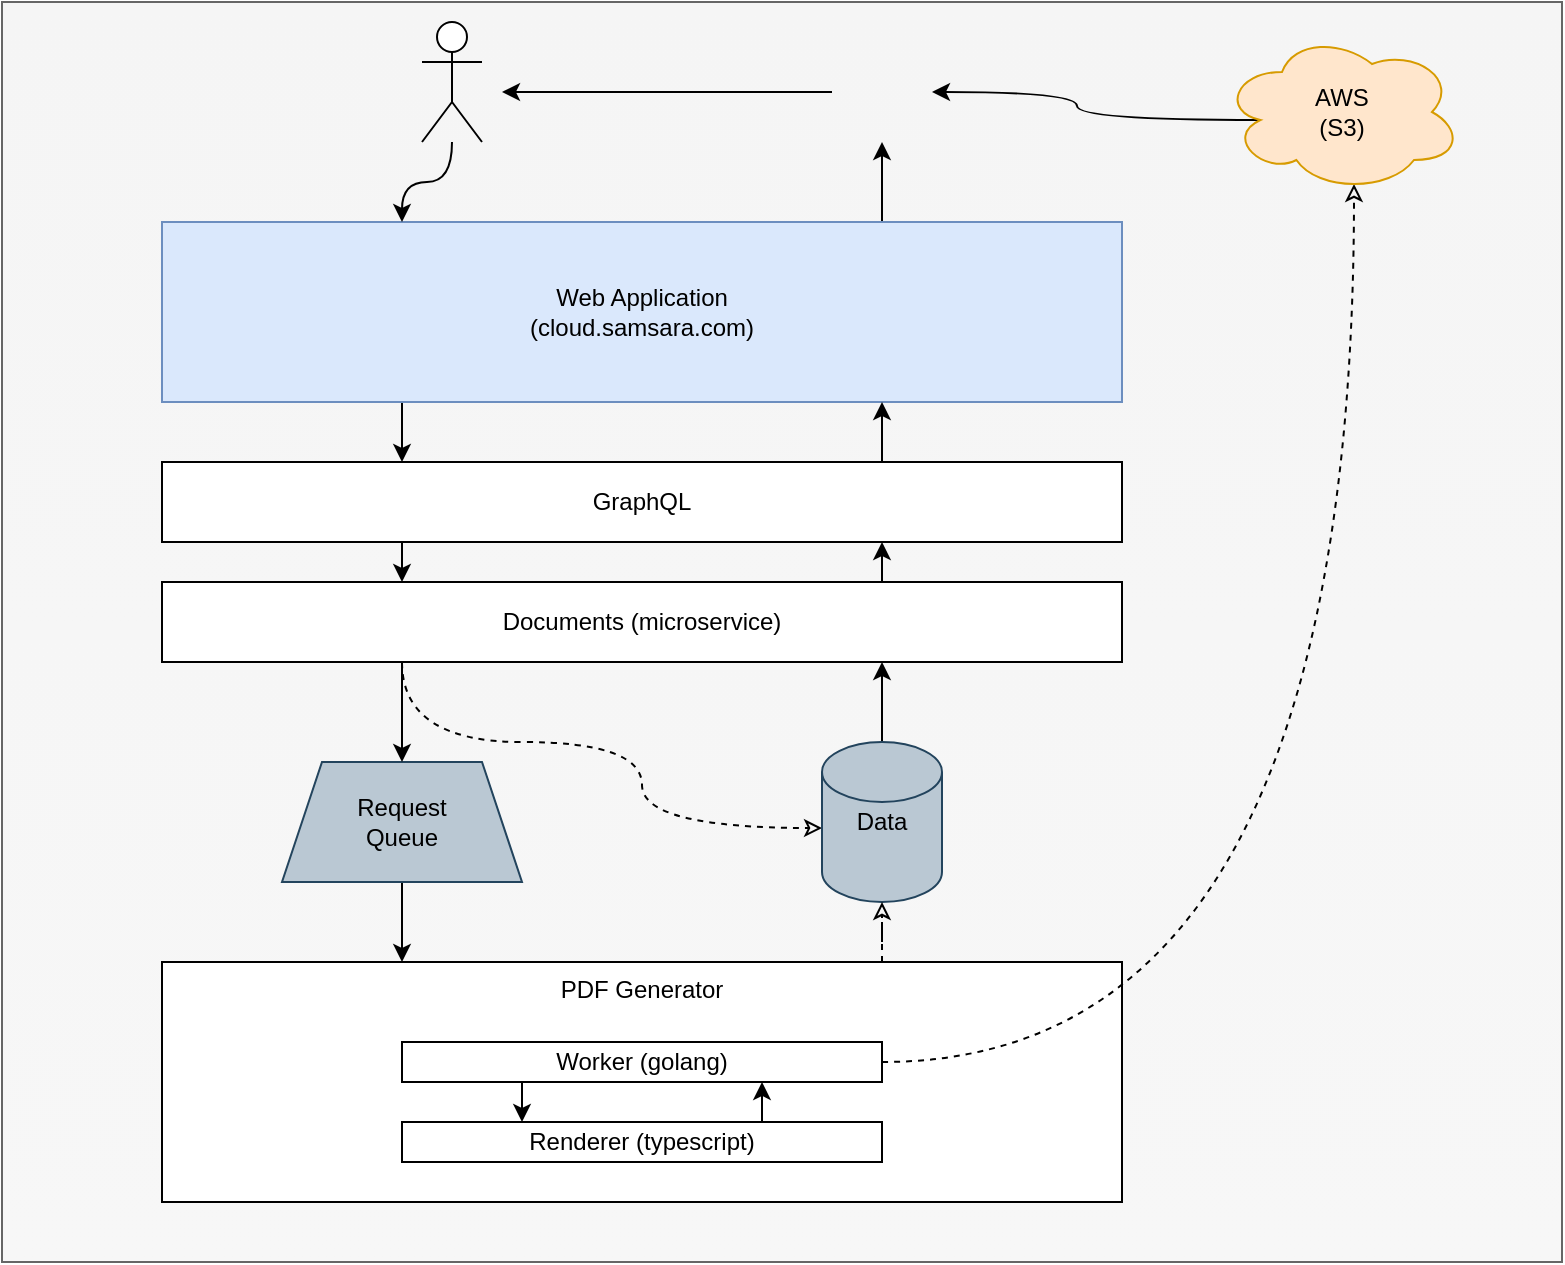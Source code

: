 <mxfile version="13.6.4" type="device"><diagram id="CqZcHtCNqXApNSR707hG" name="Page-1"><mxGraphModel dx="1113" dy="760" grid="1" gridSize="10" guides="1" tooltips="1" connect="1" arrows="1" fold="1" page="1" pageScale="1" pageWidth="850" pageHeight="1100" math="0" shadow="0"><root><mxCell id="0"/><mxCell id="1" parent="0"/><mxCell id="neozhUu23kVzxiNnt-zM-30" value="" style="rounded=0;whiteSpace=wrap;html=1;fillColor=#f5f5f5;strokeColor=#666666;gradientColor=#F7F7F7;" vertex="1" parent="1"><mxGeometry x="40" y="10" width="780" height="630" as="geometry"/></mxCell><mxCell id="neozhUu23kVzxiNnt-zM-15" style="edgeStyle=orthogonalEdgeStyle;rounded=0;orthogonalLoop=1;jettySize=auto;html=1;exitX=0.25;exitY=1;exitDx=0;exitDy=0;entryX=0.25;entryY=0;entryDx=0;entryDy=0;" edge="1" parent="1" source="neozhUu23kVzxiNnt-zM-1" target="neozhUu23kVzxiNnt-zM-5"><mxGeometry relative="1" as="geometry"/></mxCell><mxCell id="neozhUu23kVzxiNnt-zM-27" style="edgeStyle=orthogonalEdgeStyle;curved=1;rounded=0;orthogonalLoop=1;jettySize=auto;html=1;exitX=0.75;exitY=0;exitDx=0;exitDy=0;" edge="1" parent="1" source="neozhUu23kVzxiNnt-zM-1" target="neozhUu23kVzxiNnt-zM-3"><mxGeometry relative="1" as="geometry"/></mxCell><mxCell id="neozhUu23kVzxiNnt-zM-1" value="Web Application&lt;br&gt;(cloud.samsara.com)" style="rounded=0;whiteSpace=wrap;html=1;fillColor=#dae8fc;strokeColor=#6c8ebf;" vertex="1" parent="1"><mxGeometry x="120" y="120" width="480" height="90" as="geometry"/></mxCell><mxCell id="neozhUu23kVzxiNnt-zM-14" style="edgeStyle=orthogonalEdgeStyle;rounded=0;orthogonalLoop=1;jettySize=auto;html=1;entryX=0.25;entryY=0;entryDx=0;entryDy=0;curved=1;" edge="1" parent="1" source="neozhUu23kVzxiNnt-zM-2" target="neozhUu23kVzxiNnt-zM-1"><mxGeometry relative="1" as="geometry"/></mxCell><mxCell id="neozhUu23kVzxiNnt-zM-2" value="" style="shape=umlActor;verticalLabelPosition=bottom;verticalAlign=top;html=1;outlineConnect=0;" vertex="1" parent="1"><mxGeometry x="250" y="20" width="30" height="60" as="geometry"/></mxCell><mxCell id="neozhUu23kVzxiNnt-zM-29" style="edgeStyle=orthogonalEdgeStyle;curved=1;rounded=0;orthogonalLoop=1;jettySize=auto;html=1;exitX=0;exitY=0.5;exitDx=0;exitDy=0;" edge="1" parent="1" source="neozhUu23kVzxiNnt-zM-3"><mxGeometry relative="1" as="geometry"><mxPoint x="290" y="55" as="targetPoint"/></mxGeometry></mxCell><mxCell id="neozhUu23kVzxiNnt-zM-3" value="" style="shape=image;html=1;verticalAlign=top;verticalLabelPosition=bottom;labelBackgroundColor=#ffffff;imageAspect=0;aspect=fixed;image=https://cdn4.iconfinder.com/data/icons/small-n-flat/24/file-pdf-128.png" vertex="1" parent="1"><mxGeometry x="455" y="30" width="50" height="50" as="geometry"/></mxCell><mxCell id="neozhUu23kVzxiNnt-zM-19" style="edgeStyle=orthogonalEdgeStyle;rounded=0;orthogonalLoop=1;jettySize=auto;html=1;exitX=0.5;exitY=1;exitDx=0;exitDy=0;entryX=0.25;entryY=0;entryDx=0;entryDy=0;" edge="1" parent="1" source="neozhUu23kVzxiNnt-zM-4" target="neozhUu23kVzxiNnt-zM-9"><mxGeometry relative="1" as="geometry"/></mxCell><mxCell id="neozhUu23kVzxiNnt-zM-4" value="Request&lt;br&gt;Queue" style="shape=trapezoid;perimeter=trapezoidPerimeter;whiteSpace=wrap;html=1;fixedSize=1;fillColor=#bac8d3;strokeColor=#23445d;" vertex="1" parent="1"><mxGeometry x="180" y="390" width="120" height="60" as="geometry"/></mxCell><mxCell id="neozhUu23kVzxiNnt-zM-16" style="edgeStyle=orthogonalEdgeStyle;rounded=0;orthogonalLoop=1;jettySize=auto;html=1;exitX=0.25;exitY=1;exitDx=0;exitDy=0;entryX=0.25;entryY=0;entryDx=0;entryDy=0;" edge="1" parent="1" source="neozhUu23kVzxiNnt-zM-5" target="neozhUu23kVzxiNnt-zM-6"><mxGeometry relative="1" as="geometry"/></mxCell><mxCell id="neozhUu23kVzxiNnt-zM-26" style="edgeStyle=orthogonalEdgeStyle;curved=1;rounded=0;orthogonalLoop=1;jettySize=auto;html=1;exitX=0.75;exitY=0;exitDx=0;exitDy=0;entryX=0.75;entryY=1;entryDx=0;entryDy=0;" edge="1" parent="1" source="neozhUu23kVzxiNnt-zM-5" target="neozhUu23kVzxiNnt-zM-1"><mxGeometry relative="1" as="geometry"/></mxCell><mxCell id="neozhUu23kVzxiNnt-zM-5" value="GraphQL" style="rounded=0;whiteSpace=wrap;html=1;" vertex="1" parent="1"><mxGeometry x="120" y="240" width="480" height="40" as="geometry"/></mxCell><mxCell id="neozhUu23kVzxiNnt-zM-18" style="edgeStyle=orthogonalEdgeStyle;rounded=0;orthogonalLoop=1;jettySize=auto;html=1;exitX=0.25;exitY=1;exitDx=0;exitDy=0;entryX=0.5;entryY=0;entryDx=0;entryDy=0;" edge="1" parent="1" source="neozhUu23kVzxiNnt-zM-6" target="neozhUu23kVzxiNnt-zM-4"><mxGeometry relative="1" as="geometry"/></mxCell><mxCell id="neozhUu23kVzxiNnt-zM-21" style="edgeStyle=orthogonalEdgeStyle;rounded=0;orthogonalLoop=1;jettySize=auto;html=1;exitX=0.25;exitY=1;exitDx=0;exitDy=0;entryX=0;entryY=0.538;entryDx=0;entryDy=0;entryPerimeter=0;curved=1;dashed=1;endArrow=classic;endFill=0;" edge="1" parent="1" source="neozhUu23kVzxiNnt-zM-6" target="neozhUu23kVzxiNnt-zM-8"><mxGeometry relative="1" as="geometry"><Array as="points"><mxPoint x="240" y="380"/><mxPoint x="360" y="380"/><mxPoint x="360" y="423"/></Array></mxGeometry></mxCell><mxCell id="neozhUu23kVzxiNnt-zM-25" style="edgeStyle=orthogonalEdgeStyle;curved=1;rounded=0;orthogonalLoop=1;jettySize=auto;html=1;exitX=0.75;exitY=0;exitDx=0;exitDy=0;entryX=0.75;entryY=1;entryDx=0;entryDy=0;" edge="1" parent="1" source="neozhUu23kVzxiNnt-zM-6" target="neozhUu23kVzxiNnt-zM-5"><mxGeometry relative="1" as="geometry"/></mxCell><mxCell id="neozhUu23kVzxiNnt-zM-6" value="Documents (microservice)" style="rounded=0;whiteSpace=wrap;html=1;" vertex="1" parent="1"><mxGeometry x="120" y="300" width="480" height="40" as="geometry"/></mxCell><mxCell id="neozhUu23kVzxiNnt-zM-22" style="edgeStyle=orthogonalEdgeStyle;rounded=0;orthogonalLoop=1;jettySize=auto;html=1;entryX=0.75;entryY=1;entryDx=0;entryDy=0;" edge="1" parent="1" source="neozhUu23kVzxiNnt-zM-8" target="neozhUu23kVzxiNnt-zM-6"><mxGeometry relative="1" as="geometry"/></mxCell><mxCell id="neozhUu23kVzxiNnt-zM-8" value="Data" style="shape=cylinder2;whiteSpace=wrap;html=1;boundedLbl=1;backgroundOutline=1;size=15;verticalAlign=middle;fillColor=#bac8d3;strokeColor=#23445d;" vertex="1" parent="1"><mxGeometry x="450" y="380" width="60" height="80" as="geometry"/></mxCell><mxCell id="neozhUu23kVzxiNnt-zM-20" style="edgeStyle=orthogonalEdgeStyle;rounded=0;orthogonalLoop=1;jettySize=auto;html=1;exitX=0.75;exitY=0;exitDx=0;exitDy=0;dashed=1;endArrow=classic;endFill=0;" edge="1" parent="1" source="neozhUu23kVzxiNnt-zM-9" target="neozhUu23kVzxiNnt-zM-8"><mxGeometry relative="1" as="geometry"/></mxCell><mxCell id="neozhUu23kVzxiNnt-zM-9" value="PDF Generator" style="rounded=0;whiteSpace=wrap;html=1;verticalAlign=top;" vertex="1" parent="1"><mxGeometry x="120" y="490" width="480" height="120" as="geometry"/></mxCell><mxCell id="neozhUu23kVzxiNnt-zM-12" style="edgeStyle=orthogonalEdgeStyle;rounded=0;orthogonalLoop=1;jettySize=auto;html=1;exitX=1;exitY=0.5;exitDx=0;exitDy=0;entryX=0.55;entryY=0.95;entryDx=0;entryDy=0;entryPerimeter=0;curved=1;dashed=1;endArrow=classic;endFill=0;" edge="1" parent="1" source="neozhUu23kVzxiNnt-zM-10" target="neozhUu23kVzxiNnt-zM-13"><mxGeometry relative="1" as="geometry"><mxPoint x="730" y="90" as="targetPoint"/></mxGeometry></mxCell><mxCell id="neozhUu23kVzxiNnt-zM-23" style="edgeStyle=orthogonalEdgeStyle;curved=1;rounded=0;orthogonalLoop=1;jettySize=auto;html=1;exitX=0.25;exitY=1;exitDx=0;exitDy=0;entryX=0.25;entryY=0;entryDx=0;entryDy=0;" edge="1" parent="1" source="neozhUu23kVzxiNnt-zM-10" target="neozhUu23kVzxiNnt-zM-11"><mxGeometry relative="1" as="geometry"/></mxCell><mxCell id="neozhUu23kVzxiNnt-zM-10" value="Worker (golang)" style="rounded=0;whiteSpace=wrap;html=1;" vertex="1" parent="1"><mxGeometry x="240" y="530" width="240" height="20" as="geometry"/></mxCell><mxCell id="neozhUu23kVzxiNnt-zM-24" style="edgeStyle=orthogonalEdgeStyle;curved=1;rounded=0;orthogonalLoop=1;jettySize=auto;html=1;exitX=0.75;exitY=0;exitDx=0;exitDy=0;entryX=0.75;entryY=1;entryDx=0;entryDy=0;" edge="1" parent="1" source="neozhUu23kVzxiNnt-zM-11" target="neozhUu23kVzxiNnt-zM-10"><mxGeometry relative="1" as="geometry"/></mxCell><mxCell id="neozhUu23kVzxiNnt-zM-11" value="Renderer (typescript)" style="rounded=0;whiteSpace=wrap;html=1;" vertex="1" parent="1"><mxGeometry x="240" y="570" width="240" height="20" as="geometry"/></mxCell><mxCell id="neozhUu23kVzxiNnt-zM-28" style="edgeStyle=orthogonalEdgeStyle;curved=1;rounded=0;orthogonalLoop=1;jettySize=auto;html=1;exitX=0.16;exitY=0.55;exitDx=0;exitDy=0;exitPerimeter=0;" edge="1" parent="1" source="neozhUu23kVzxiNnt-zM-13" target="neozhUu23kVzxiNnt-zM-3"><mxGeometry relative="1" as="geometry"/></mxCell><mxCell id="neozhUu23kVzxiNnt-zM-13" value="AWS&lt;br&gt;(S3)" style="ellipse;shape=cloud;whiteSpace=wrap;html=1;fillColor=#ffe6cc;strokeColor=#d79b00;" vertex="1" parent="1"><mxGeometry x="650" y="25" width="120" height="80" as="geometry"/></mxCell></root></mxGraphModel></diagram></mxfile>